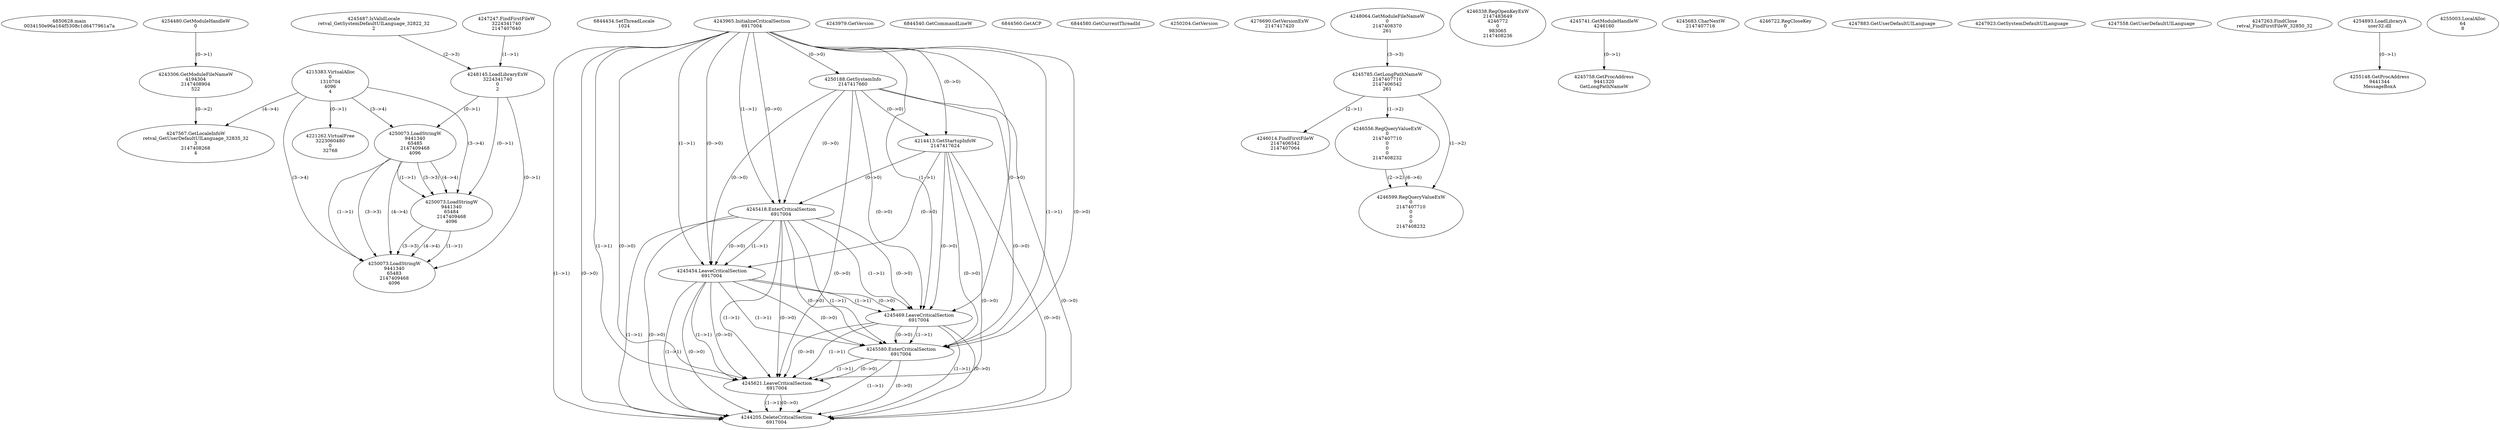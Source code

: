 // Global SCDG with merge call
digraph {
	0 [label="6850628.main
0034150e96a164f5308c1d6477961a7a"]
	1 [label="4254480.GetModuleHandleW
0"]
	2 [label="6844434.SetThreadLocale
1024"]
	3 [label="4243965.InitializeCriticalSection
6917004"]
	4 [label="4243979.GetVersion
"]
	5 [label="4250188.GetSystemInfo
2147417660"]
	3 -> 5 [label="(0-->0)"]
	6 [label="6844540.GetCommandLineW
"]
	7 [label="4214413.GetStartupInfoW
2147417624"]
	3 -> 7 [label="(0-->0)"]
	5 -> 7 [label="(0-->0)"]
	8 [label="6844560.GetACP
"]
	9 [label="6844580.GetCurrentThreadId
"]
	10 [label="4250204.GetVersion
"]
	11 [label="4276690.GetVersionExW
2147417420"]
	12 [label="4243306.GetModuleFileNameW
4194304
2147408904
522"]
	1 -> 12 [label="(0-->1)"]
	13 [label="4248064.GetModuleFileNameW
0
2147408370
261"]
	14 [label="4215383.VirtualAlloc
0
1310704
4096
4"]
	15 [label="4246338.RegOpenKeyExW
2147483649
4246772
0
983065
2147408236"]
	16 [label="4245741.GetModuleHandleW
4246160"]
	17 [label="4245758.GetProcAddress
9441320
GetLongPathNameW"]
	16 -> 17 [label="(0-->1)"]
	18 [label="4245785.GetLongPathNameW
2147407710
2147406542
261"]
	13 -> 18 [label="(3-->3)"]
	19 [label="4245683.CharNextW
2147407716"]
	20 [label="4246014.FindFirstFileW
2147406542
2147407064"]
	18 -> 20 [label="(2-->1)"]
	21 [label="4246556.RegQueryValueExW
0
2147407710
0
0
0
2147408232"]
	18 -> 21 [label="(1-->2)"]
	22 [label="4246599.RegQueryValueExW
0
2147407710
0
0
0
2147408232"]
	18 -> 22 [label="(1-->2)"]
	21 -> 22 [label="(2-->2)"]
	21 -> 22 [label="(6-->6)"]
	23 [label="4246722.RegCloseKey
0"]
	24 [label="4247883.GetUserDefaultUILanguage
"]
	25 [label="4245418.EnterCriticalSection
6917004"]
	3 -> 25 [label="(1-->1)"]
	3 -> 25 [label="(0-->0)"]
	5 -> 25 [label="(0-->0)"]
	7 -> 25 [label="(0-->0)"]
	26 [label="4245454.LeaveCriticalSection
6917004"]
	3 -> 26 [label="(1-->1)"]
	25 -> 26 [label="(1-->1)"]
	3 -> 26 [label="(0-->0)"]
	5 -> 26 [label="(0-->0)"]
	7 -> 26 [label="(0-->0)"]
	25 -> 26 [label="(0-->0)"]
	27 [label="4247923.GetSystemDefaultUILanguage
"]
	28 [label="4245469.LeaveCriticalSection
6917004"]
	3 -> 28 [label="(1-->1)"]
	25 -> 28 [label="(1-->1)"]
	26 -> 28 [label="(1-->1)"]
	3 -> 28 [label="(0-->0)"]
	5 -> 28 [label="(0-->0)"]
	7 -> 28 [label="(0-->0)"]
	25 -> 28 [label="(0-->0)"]
	26 -> 28 [label="(0-->0)"]
	29 [label="4245487.IsValidLocale
retval_GetSystemDefaultUILanguage_32822_32
2"]
	30 [label="4245580.EnterCriticalSection
6917004"]
	3 -> 30 [label="(1-->1)"]
	25 -> 30 [label="(1-->1)"]
	26 -> 30 [label="(1-->1)"]
	28 -> 30 [label="(1-->1)"]
	3 -> 30 [label="(0-->0)"]
	5 -> 30 [label="(0-->0)"]
	7 -> 30 [label="(0-->0)"]
	25 -> 30 [label="(0-->0)"]
	26 -> 30 [label="(0-->0)"]
	28 -> 30 [label="(0-->0)"]
	31 [label="4245621.LeaveCriticalSection
6917004"]
	3 -> 31 [label="(1-->1)"]
	25 -> 31 [label="(1-->1)"]
	26 -> 31 [label="(1-->1)"]
	28 -> 31 [label="(1-->1)"]
	30 -> 31 [label="(1-->1)"]
	3 -> 31 [label="(0-->0)"]
	5 -> 31 [label="(0-->0)"]
	7 -> 31 [label="(0-->0)"]
	25 -> 31 [label="(0-->0)"]
	26 -> 31 [label="(0-->0)"]
	28 -> 31 [label="(0-->0)"]
	30 -> 31 [label="(0-->0)"]
	32 [label="4247558.GetUserDefaultUILanguage
"]
	33 [label="4247567.GetLocaleInfoW
retval_GetUserDefaultUILanguage_32835_32
3
2147408268
4"]
	12 -> 33 [label="(0-->2)"]
	14 -> 33 [label="(4-->4)"]
	34 [label="4247247.FindFirstFileW
3224341740
2147407640"]
	35 [label="4247263.FindClose
retval_FindFirstFileW_32850_32"]
	36 [label="4248145.LoadLibraryExW
3224341740
0
2"]
	34 -> 36 [label="(1-->1)"]
	29 -> 36 [label="(2-->3)"]
	37 [label="4250073.LoadStringW
9441340
65485
2147409468
4096"]
	36 -> 37 [label="(0-->1)"]
	14 -> 37 [label="(3-->4)"]
	38 [label="4250073.LoadStringW
9441340
65484
2147409468
4096"]
	36 -> 38 [label="(0-->1)"]
	37 -> 38 [label="(1-->1)"]
	37 -> 38 [label="(3-->3)"]
	14 -> 38 [label="(3-->4)"]
	37 -> 38 [label="(4-->4)"]
	39 [label="4250073.LoadStringW
9441340
65483
2147409468
4096"]
	36 -> 39 [label="(0-->1)"]
	37 -> 39 [label="(1-->1)"]
	38 -> 39 [label="(1-->1)"]
	37 -> 39 [label="(3-->3)"]
	38 -> 39 [label="(3-->3)"]
	14 -> 39 [label="(3-->4)"]
	37 -> 39 [label="(4-->4)"]
	38 -> 39 [label="(4-->4)"]
	40 [label="4254893.LoadLibraryA
user32.dll"]
	41 [label="4255003.LocalAlloc
64
8"]
	42 [label="4255148.GetProcAddress
9441344
MessageBoxA"]
	40 -> 42 [label="(0-->1)"]
	43 [label="4244205.DeleteCriticalSection
6917004"]
	3 -> 43 [label="(1-->1)"]
	25 -> 43 [label="(1-->1)"]
	26 -> 43 [label="(1-->1)"]
	28 -> 43 [label="(1-->1)"]
	30 -> 43 [label="(1-->1)"]
	31 -> 43 [label="(1-->1)"]
	3 -> 43 [label="(0-->0)"]
	5 -> 43 [label="(0-->0)"]
	7 -> 43 [label="(0-->0)"]
	25 -> 43 [label="(0-->0)"]
	26 -> 43 [label="(0-->0)"]
	28 -> 43 [label="(0-->0)"]
	30 -> 43 [label="(0-->0)"]
	31 -> 43 [label="(0-->0)"]
	44 [label="4221262.VirtualFree
3223060480
0
32768"]
	14 -> 44 [label="(0-->1)"]
}
